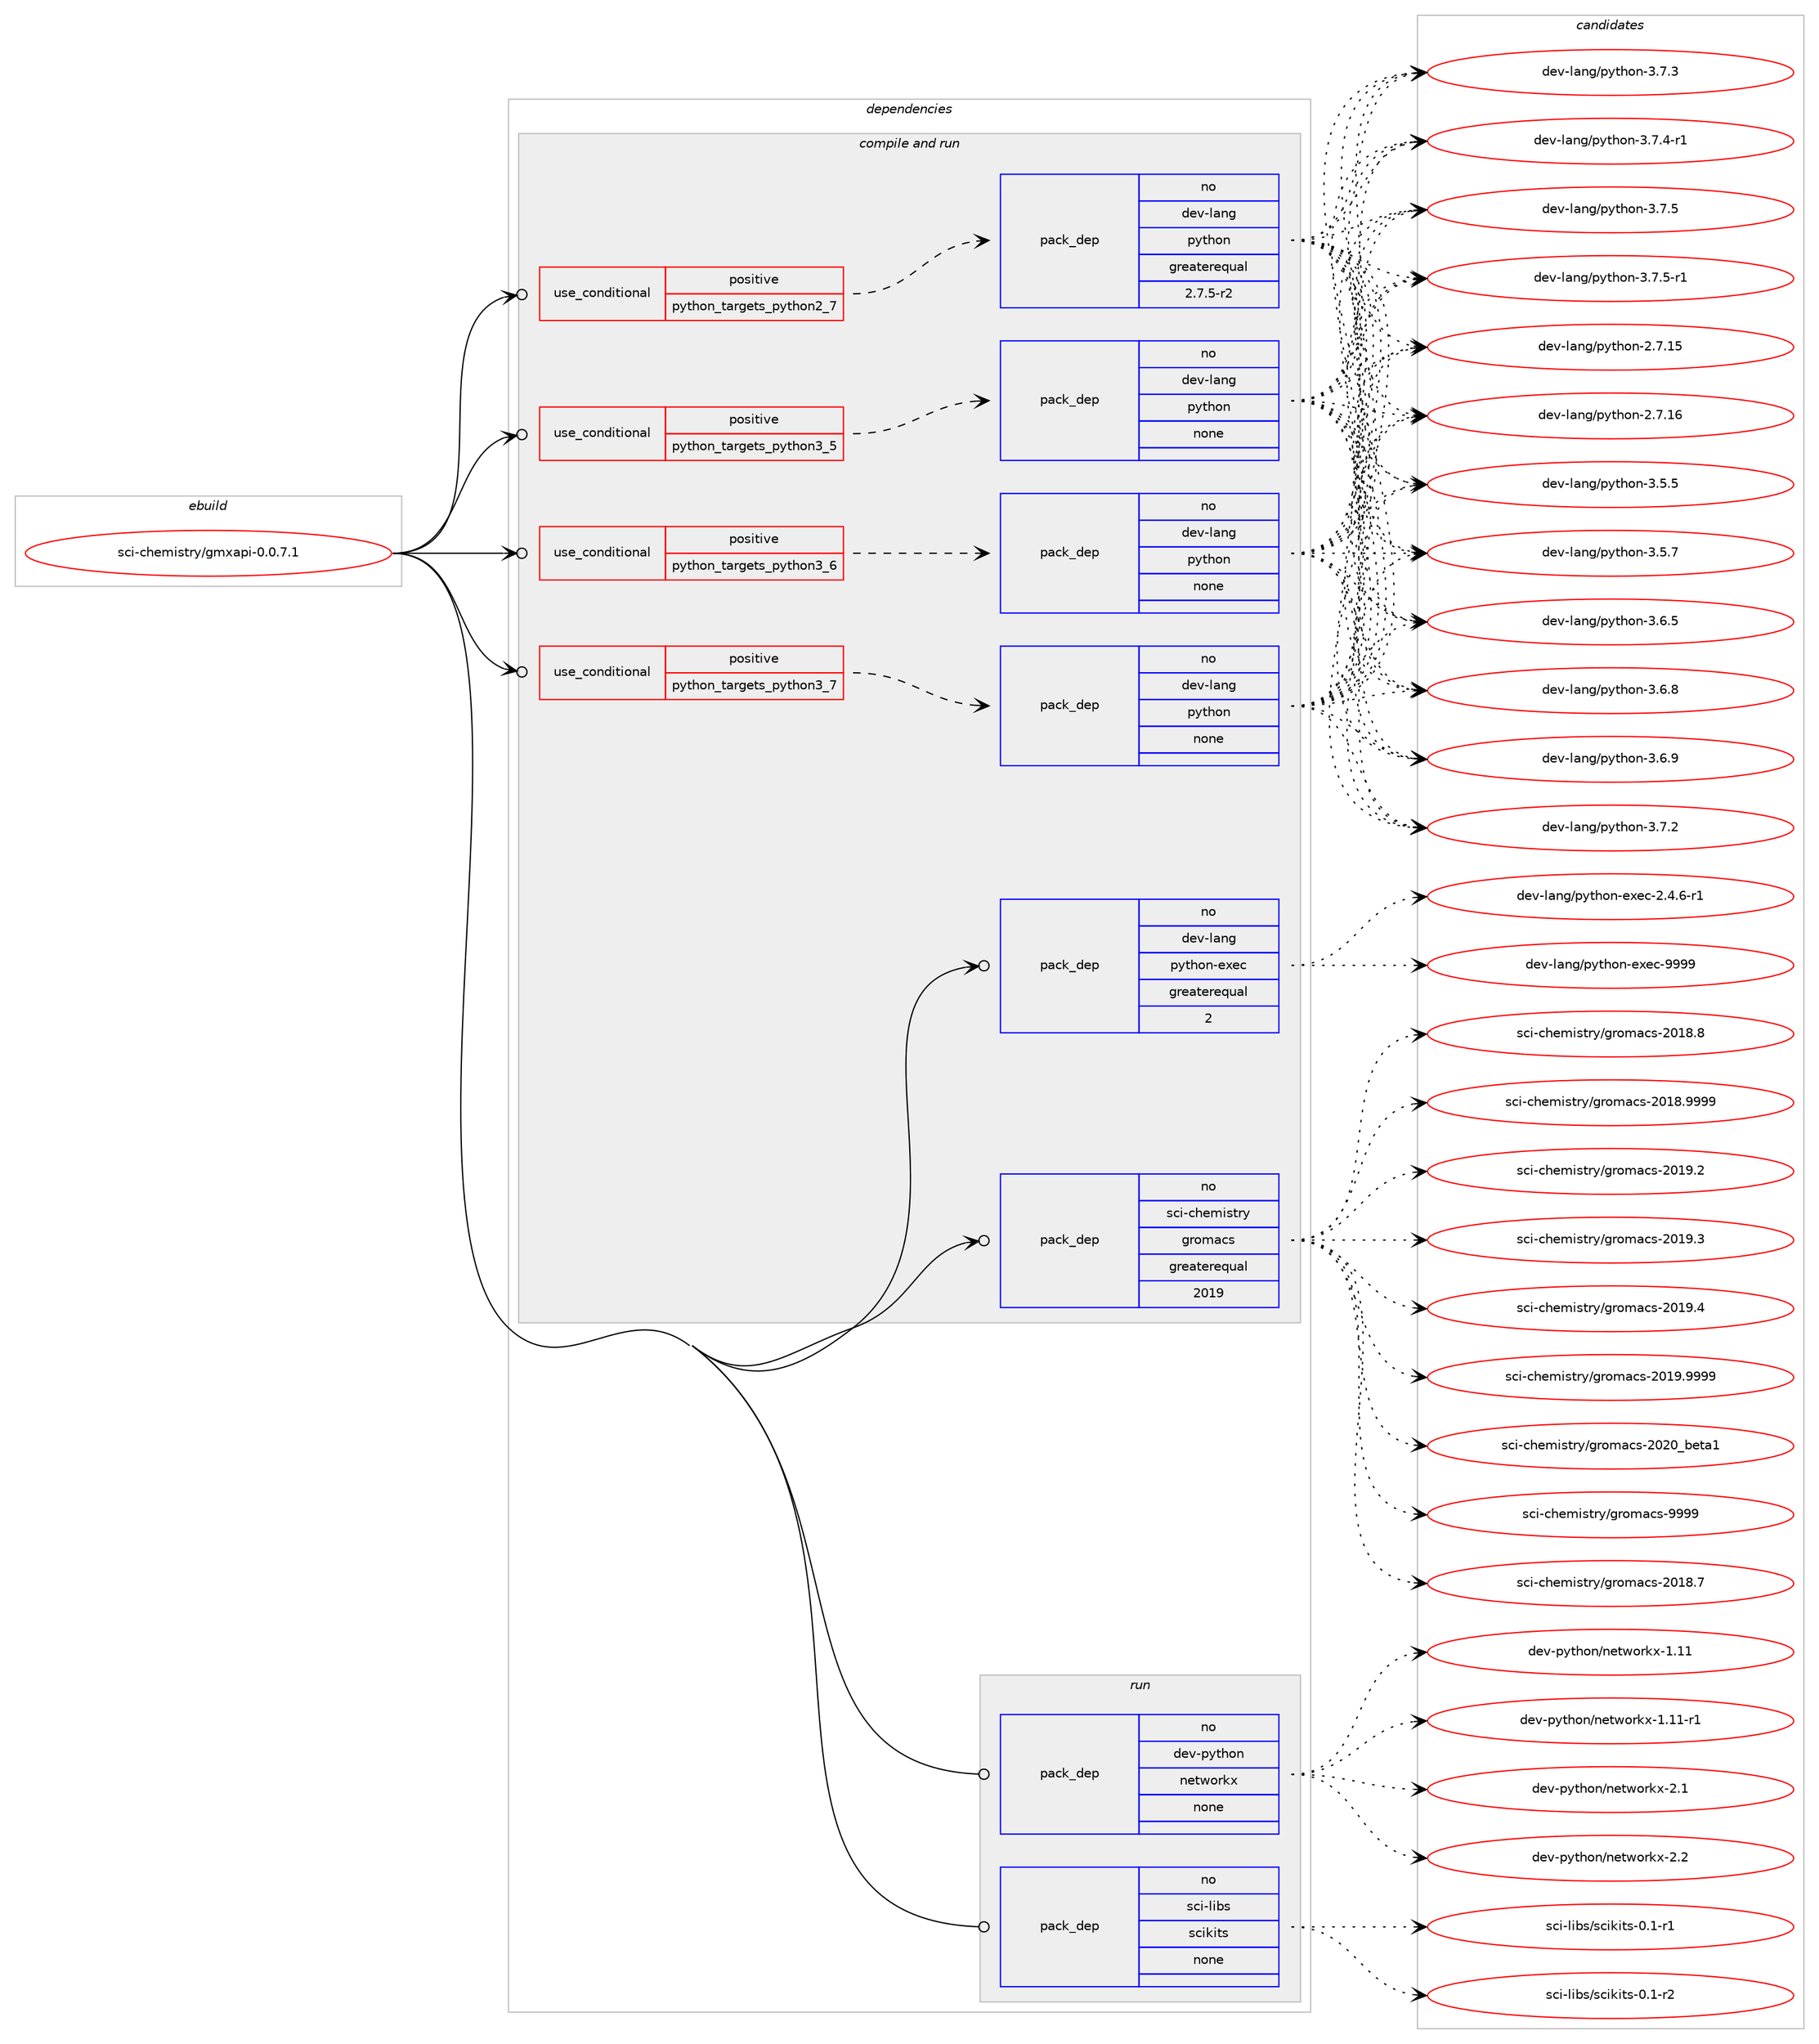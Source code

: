 digraph prolog {

# *************
# Graph options
# *************

newrank=true;
concentrate=true;
compound=true;
graph [rankdir=LR,fontname=Helvetica,fontsize=10,ranksep=1.5];#, ranksep=2.5, nodesep=0.2];
edge  [arrowhead=vee];
node  [fontname=Helvetica,fontsize=10];

# **********
# The ebuild
# **********

subgraph cluster_leftcol {
color=gray;
rank=same;
label=<<i>ebuild</i>>;
id [label="sci-chemistry/gmxapi-0.0.7.1", color=red, width=4, href="../sci-chemistry/gmxapi-0.0.7.1.svg"];
}

# ****************
# The dependencies
# ****************

subgraph cluster_midcol {
color=gray;
label=<<i>dependencies</i>>;
subgraph cluster_compile {
fillcolor="#eeeeee";
style=filled;
label=<<i>compile</i>>;
}
subgraph cluster_compileandrun {
fillcolor="#eeeeee";
style=filled;
label=<<i>compile and run</i>>;
subgraph cond206904 {
dependency851467 [label=<<TABLE BORDER="0" CELLBORDER="1" CELLSPACING="0" CELLPADDING="4"><TR><TD ROWSPAN="3" CELLPADDING="10">use_conditional</TD></TR><TR><TD>positive</TD></TR><TR><TD>python_targets_python2_7</TD></TR></TABLE>>, shape=none, color=red];
subgraph pack629526 {
dependency851468 [label=<<TABLE BORDER="0" CELLBORDER="1" CELLSPACING="0" CELLPADDING="4" WIDTH="220"><TR><TD ROWSPAN="6" CELLPADDING="30">pack_dep</TD></TR><TR><TD WIDTH="110">no</TD></TR><TR><TD>dev-lang</TD></TR><TR><TD>python</TD></TR><TR><TD>greaterequal</TD></TR><TR><TD>2.7.5-r2</TD></TR></TABLE>>, shape=none, color=blue];
}
dependency851467:e -> dependency851468:w [weight=20,style="dashed",arrowhead="vee"];
}
id:e -> dependency851467:w [weight=20,style="solid",arrowhead="odotvee"];
subgraph cond206905 {
dependency851469 [label=<<TABLE BORDER="0" CELLBORDER="1" CELLSPACING="0" CELLPADDING="4"><TR><TD ROWSPAN="3" CELLPADDING="10">use_conditional</TD></TR><TR><TD>positive</TD></TR><TR><TD>python_targets_python3_5</TD></TR></TABLE>>, shape=none, color=red];
subgraph pack629527 {
dependency851470 [label=<<TABLE BORDER="0" CELLBORDER="1" CELLSPACING="0" CELLPADDING="4" WIDTH="220"><TR><TD ROWSPAN="6" CELLPADDING="30">pack_dep</TD></TR><TR><TD WIDTH="110">no</TD></TR><TR><TD>dev-lang</TD></TR><TR><TD>python</TD></TR><TR><TD>none</TD></TR><TR><TD></TD></TR></TABLE>>, shape=none, color=blue];
}
dependency851469:e -> dependency851470:w [weight=20,style="dashed",arrowhead="vee"];
}
id:e -> dependency851469:w [weight=20,style="solid",arrowhead="odotvee"];
subgraph cond206906 {
dependency851471 [label=<<TABLE BORDER="0" CELLBORDER="1" CELLSPACING="0" CELLPADDING="4"><TR><TD ROWSPAN="3" CELLPADDING="10">use_conditional</TD></TR><TR><TD>positive</TD></TR><TR><TD>python_targets_python3_6</TD></TR></TABLE>>, shape=none, color=red];
subgraph pack629528 {
dependency851472 [label=<<TABLE BORDER="0" CELLBORDER="1" CELLSPACING="0" CELLPADDING="4" WIDTH="220"><TR><TD ROWSPAN="6" CELLPADDING="30">pack_dep</TD></TR><TR><TD WIDTH="110">no</TD></TR><TR><TD>dev-lang</TD></TR><TR><TD>python</TD></TR><TR><TD>none</TD></TR><TR><TD></TD></TR></TABLE>>, shape=none, color=blue];
}
dependency851471:e -> dependency851472:w [weight=20,style="dashed",arrowhead="vee"];
}
id:e -> dependency851471:w [weight=20,style="solid",arrowhead="odotvee"];
subgraph cond206907 {
dependency851473 [label=<<TABLE BORDER="0" CELLBORDER="1" CELLSPACING="0" CELLPADDING="4"><TR><TD ROWSPAN="3" CELLPADDING="10">use_conditional</TD></TR><TR><TD>positive</TD></TR><TR><TD>python_targets_python3_7</TD></TR></TABLE>>, shape=none, color=red];
subgraph pack629529 {
dependency851474 [label=<<TABLE BORDER="0" CELLBORDER="1" CELLSPACING="0" CELLPADDING="4" WIDTH="220"><TR><TD ROWSPAN="6" CELLPADDING="30">pack_dep</TD></TR><TR><TD WIDTH="110">no</TD></TR><TR><TD>dev-lang</TD></TR><TR><TD>python</TD></TR><TR><TD>none</TD></TR><TR><TD></TD></TR></TABLE>>, shape=none, color=blue];
}
dependency851473:e -> dependency851474:w [weight=20,style="dashed",arrowhead="vee"];
}
id:e -> dependency851473:w [weight=20,style="solid",arrowhead="odotvee"];
subgraph pack629530 {
dependency851475 [label=<<TABLE BORDER="0" CELLBORDER="1" CELLSPACING="0" CELLPADDING="4" WIDTH="220"><TR><TD ROWSPAN="6" CELLPADDING="30">pack_dep</TD></TR><TR><TD WIDTH="110">no</TD></TR><TR><TD>dev-lang</TD></TR><TR><TD>python-exec</TD></TR><TR><TD>greaterequal</TD></TR><TR><TD>2</TD></TR></TABLE>>, shape=none, color=blue];
}
id:e -> dependency851475:w [weight=20,style="solid",arrowhead="odotvee"];
subgraph pack629531 {
dependency851476 [label=<<TABLE BORDER="0" CELLBORDER="1" CELLSPACING="0" CELLPADDING="4" WIDTH="220"><TR><TD ROWSPAN="6" CELLPADDING="30">pack_dep</TD></TR><TR><TD WIDTH="110">no</TD></TR><TR><TD>sci-chemistry</TD></TR><TR><TD>gromacs</TD></TR><TR><TD>greaterequal</TD></TR><TR><TD>2019</TD></TR></TABLE>>, shape=none, color=blue];
}
id:e -> dependency851476:w [weight=20,style="solid",arrowhead="odotvee"];
}
subgraph cluster_run {
fillcolor="#eeeeee";
style=filled;
label=<<i>run</i>>;
subgraph pack629532 {
dependency851477 [label=<<TABLE BORDER="0" CELLBORDER="1" CELLSPACING="0" CELLPADDING="4" WIDTH="220"><TR><TD ROWSPAN="6" CELLPADDING="30">pack_dep</TD></TR><TR><TD WIDTH="110">no</TD></TR><TR><TD>dev-python</TD></TR><TR><TD>networkx</TD></TR><TR><TD>none</TD></TR><TR><TD></TD></TR></TABLE>>, shape=none, color=blue];
}
id:e -> dependency851477:w [weight=20,style="solid",arrowhead="odot"];
subgraph pack629533 {
dependency851478 [label=<<TABLE BORDER="0" CELLBORDER="1" CELLSPACING="0" CELLPADDING="4" WIDTH="220"><TR><TD ROWSPAN="6" CELLPADDING="30">pack_dep</TD></TR><TR><TD WIDTH="110">no</TD></TR><TR><TD>sci-libs</TD></TR><TR><TD>scikits</TD></TR><TR><TD>none</TD></TR><TR><TD></TD></TR></TABLE>>, shape=none, color=blue];
}
id:e -> dependency851478:w [weight=20,style="solid",arrowhead="odot"];
}
}

# **************
# The candidates
# **************

subgraph cluster_choices {
rank=same;
color=gray;
label=<<i>candidates</i>>;

subgraph choice629526 {
color=black;
nodesep=1;
choice10010111845108971101034711212111610411111045504655464953 [label="dev-lang/python-2.7.15", color=red, width=4,href="../dev-lang/python-2.7.15.svg"];
choice10010111845108971101034711212111610411111045504655464954 [label="dev-lang/python-2.7.16", color=red, width=4,href="../dev-lang/python-2.7.16.svg"];
choice100101118451089711010347112121116104111110455146534653 [label="dev-lang/python-3.5.5", color=red, width=4,href="../dev-lang/python-3.5.5.svg"];
choice100101118451089711010347112121116104111110455146534655 [label="dev-lang/python-3.5.7", color=red, width=4,href="../dev-lang/python-3.5.7.svg"];
choice100101118451089711010347112121116104111110455146544653 [label="dev-lang/python-3.6.5", color=red, width=4,href="../dev-lang/python-3.6.5.svg"];
choice100101118451089711010347112121116104111110455146544656 [label="dev-lang/python-3.6.8", color=red, width=4,href="../dev-lang/python-3.6.8.svg"];
choice100101118451089711010347112121116104111110455146544657 [label="dev-lang/python-3.6.9", color=red, width=4,href="../dev-lang/python-3.6.9.svg"];
choice100101118451089711010347112121116104111110455146554650 [label="dev-lang/python-3.7.2", color=red, width=4,href="../dev-lang/python-3.7.2.svg"];
choice100101118451089711010347112121116104111110455146554651 [label="dev-lang/python-3.7.3", color=red, width=4,href="../dev-lang/python-3.7.3.svg"];
choice1001011184510897110103471121211161041111104551465546524511449 [label="dev-lang/python-3.7.4-r1", color=red, width=4,href="../dev-lang/python-3.7.4-r1.svg"];
choice100101118451089711010347112121116104111110455146554653 [label="dev-lang/python-3.7.5", color=red, width=4,href="../dev-lang/python-3.7.5.svg"];
choice1001011184510897110103471121211161041111104551465546534511449 [label="dev-lang/python-3.7.5-r1", color=red, width=4,href="../dev-lang/python-3.7.5-r1.svg"];
dependency851468:e -> choice10010111845108971101034711212111610411111045504655464953:w [style=dotted,weight="100"];
dependency851468:e -> choice10010111845108971101034711212111610411111045504655464954:w [style=dotted,weight="100"];
dependency851468:e -> choice100101118451089711010347112121116104111110455146534653:w [style=dotted,weight="100"];
dependency851468:e -> choice100101118451089711010347112121116104111110455146534655:w [style=dotted,weight="100"];
dependency851468:e -> choice100101118451089711010347112121116104111110455146544653:w [style=dotted,weight="100"];
dependency851468:e -> choice100101118451089711010347112121116104111110455146544656:w [style=dotted,weight="100"];
dependency851468:e -> choice100101118451089711010347112121116104111110455146544657:w [style=dotted,weight="100"];
dependency851468:e -> choice100101118451089711010347112121116104111110455146554650:w [style=dotted,weight="100"];
dependency851468:e -> choice100101118451089711010347112121116104111110455146554651:w [style=dotted,weight="100"];
dependency851468:e -> choice1001011184510897110103471121211161041111104551465546524511449:w [style=dotted,weight="100"];
dependency851468:e -> choice100101118451089711010347112121116104111110455146554653:w [style=dotted,weight="100"];
dependency851468:e -> choice1001011184510897110103471121211161041111104551465546534511449:w [style=dotted,weight="100"];
}
subgraph choice629527 {
color=black;
nodesep=1;
choice10010111845108971101034711212111610411111045504655464953 [label="dev-lang/python-2.7.15", color=red, width=4,href="../dev-lang/python-2.7.15.svg"];
choice10010111845108971101034711212111610411111045504655464954 [label="dev-lang/python-2.7.16", color=red, width=4,href="../dev-lang/python-2.7.16.svg"];
choice100101118451089711010347112121116104111110455146534653 [label="dev-lang/python-3.5.5", color=red, width=4,href="../dev-lang/python-3.5.5.svg"];
choice100101118451089711010347112121116104111110455146534655 [label="dev-lang/python-3.5.7", color=red, width=4,href="../dev-lang/python-3.5.7.svg"];
choice100101118451089711010347112121116104111110455146544653 [label="dev-lang/python-3.6.5", color=red, width=4,href="../dev-lang/python-3.6.5.svg"];
choice100101118451089711010347112121116104111110455146544656 [label="dev-lang/python-3.6.8", color=red, width=4,href="../dev-lang/python-3.6.8.svg"];
choice100101118451089711010347112121116104111110455146544657 [label="dev-lang/python-3.6.9", color=red, width=4,href="../dev-lang/python-3.6.9.svg"];
choice100101118451089711010347112121116104111110455146554650 [label="dev-lang/python-3.7.2", color=red, width=4,href="../dev-lang/python-3.7.2.svg"];
choice100101118451089711010347112121116104111110455146554651 [label="dev-lang/python-3.7.3", color=red, width=4,href="../dev-lang/python-3.7.3.svg"];
choice1001011184510897110103471121211161041111104551465546524511449 [label="dev-lang/python-3.7.4-r1", color=red, width=4,href="../dev-lang/python-3.7.4-r1.svg"];
choice100101118451089711010347112121116104111110455146554653 [label="dev-lang/python-3.7.5", color=red, width=4,href="../dev-lang/python-3.7.5.svg"];
choice1001011184510897110103471121211161041111104551465546534511449 [label="dev-lang/python-3.7.5-r1", color=red, width=4,href="../dev-lang/python-3.7.5-r1.svg"];
dependency851470:e -> choice10010111845108971101034711212111610411111045504655464953:w [style=dotted,weight="100"];
dependency851470:e -> choice10010111845108971101034711212111610411111045504655464954:w [style=dotted,weight="100"];
dependency851470:e -> choice100101118451089711010347112121116104111110455146534653:w [style=dotted,weight="100"];
dependency851470:e -> choice100101118451089711010347112121116104111110455146534655:w [style=dotted,weight="100"];
dependency851470:e -> choice100101118451089711010347112121116104111110455146544653:w [style=dotted,weight="100"];
dependency851470:e -> choice100101118451089711010347112121116104111110455146544656:w [style=dotted,weight="100"];
dependency851470:e -> choice100101118451089711010347112121116104111110455146544657:w [style=dotted,weight="100"];
dependency851470:e -> choice100101118451089711010347112121116104111110455146554650:w [style=dotted,weight="100"];
dependency851470:e -> choice100101118451089711010347112121116104111110455146554651:w [style=dotted,weight="100"];
dependency851470:e -> choice1001011184510897110103471121211161041111104551465546524511449:w [style=dotted,weight="100"];
dependency851470:e -> choice100101118451089711010347112121116104111110455146554653:w [style=dotted,weight="100"];
dependency851470:e -> choice1001011184510897110103471121211161041111104551465546534511449:w [style=dotted,weight="100"];
}
subgraph choice629528 {
color=black;
nodesep=1;
choice10010111845108971101034711212111610411111045504655464953 [label="dev-lang/python-2.7.15", color=red, width=4,href="../dev-lang/python-2.7.15.svg"];
choice10010111845108971101034711212111610411111045504655464954 [label="dev-lang/python-2.7.16", color=red, width=4,href="../dev-lang/python-2.7.16.svg"];
choice100101118451089711010347112121116104111110455146534653 [label="dev-lang/python-3.5.5", color=red, width=4,href="../dev-lang/python-3.5.5.svg"];
choice100101118451089711010347112121116104111110455146534655 [label="dev-lang/python-3.5.7", color=red, width=4,href="../dev-lang/python-3.5.7.svg"];
choice100101118451089711010347112121116104111110455146544653 [label="dev-lang/python-3.6.5", color=red, width=4,href="../dev-lang/python-3.6.5.svg"];
choice100101118451089711010347112121116104111110455146544656 [label="dev-lang/python-3.6.8", color=red, width=4,href="../dev-lang/python-3.6.8.svg"];
choice100101118451089711010347112121116104111110455146544657 [label="dev-lang/python-3.6.9", color=red, width=4,href="../dev-lang/python-3.6.9.svg"];
choice100101118451089711010347112121116104111110455146554650 [label="dev-lang/python-3.7.2", color=red, width=4,href="../dev-lang/python-3.7.2.svg"];
choice100101118451089711010347112121116104111110455146554651 [label="dev-lang/python-3.7.3", color=red, width=4,href="../dev-lang/python-3.7.3.svg"];
choice1001011184510897110103471121211161041111104551465546524511449 [label="dev-lang/python-3.7.4-r1", color=red, width=4,href="../dev-lang/python-3.7.4-r1.svg"];
choice100101118451089711010347112121116104111110455146554653 [label="dev-lang/python-3.7.5", color=red, width=4,href="../dev-lang/python-3.7.5.svg"];
choice1001011184510897110103471121211161041111104551465546534511449 [label="dev-lang/python-3.7.5-r1", color=red, width=4,href="../dev-lang/python-3.7.5-r1.svg"];
dependency851472:e -> choice10010111845108971101034711212111610411111045504655464953:w [style=dotted,weight="100"];
dependency851472:e -> choice10010111845108971101034711212111610411111045504655464954:w [style=dotted,weight="100"];
dependency851472:e -> choice100101118451089711010347112121116104111110455146534653:w [style=dotted,weight="100"];
dependency851472:e -> choice100101118451089711010347112121116104111110455146534655:w [style=dotted,weight="100"];
dependency851472:e -> choice100101118451089711010347112121116104111110455146544653:w [style=dotted,weight="100"];
dependency851472:e -> choice100101118451089711010347112121116104111110455146544656:w [style=dotted,weight="100"];
dependency851472:e -> choice100101118451089711010347112121116104111110455146544657:w [style=dotted,weight="100"];
dependency851472:e -> choice100101118451089711010347112121116104111110455146554650:w [style=dotted,weight="100"];
dependency851472:e -> choice100101118451089711010347112121116104111110455146554651:w [style=dotted,weight="100"];
dependency851472:e -> choice1001011184510897110103471121211161041111104551465546524511449:w [style=dotted,weight="100"];
dependency851472:e -> choice100101118451089711010347112121116104111110455146554653:w [style=dotted,weight="100"];
dependency851472:e -> choice1001011184510897110103471121211161041111104551465546534511449:w [style=dotted,weight="100"];
}
subgraph choice629529 {
color=black;
nodesep=1;
choice10010111845108971101034711212111610411111045504655464953 [label="dev-lang/python-2.7.15", color=red, width=4,href="../dev-lang/python-2.7.15.svg"];
choice10010111845108971101034711212111610411111045504655464954 [label="dev-lang/python-2.7.16", color=red, width=4,href="../dev-lang/python-2.7.16.svg"];
choice100101118451089711010347112121116104111110455146534653 [label="dev-lang/python-3.5.5", color=red, width=4,href="../dev-lang/python-3.5.5.svg"];
choice100101118451089711010347112121116104111110455146534655 [label="dev-lang/python-3.5.7", color=red, width=4,href="../dev-lang/python-3.5.7.svg"];
choice100101118451089711010347112121116104111110455146544653 [label="dev-lang/python-3.6.5", color=red, width=4,href="../dev-lang/python-3.6.5.svg"];
choice100101118451089711010347112121116104111110455146544656 [label="dev-lang/python-3.6.8", color=red, width=4,href="../dev-lang/python-3.6.8.svg"];
choice100101118451089711010347112121116104111110455146544657 [label="dev-lang/python-3.6.9", color=red, width=4,href="../dev-lang/python-3.6.9.svg"];
choice100101118451089711010347112121116104111110455146554650 [label="dev-lang/python-3.7.2", color=red, width=4,href="../dev-lang/python-3.7.2.svg"];
choice100101118451089711010347112121116104111110455146554651 [label="dev-lang/python-3.7.3", color=red, width=4,href="../dev-lang/python-3.7.3.svg"];
choice1001011184510897110103471121211161041111104551465546524511449 [label="dev-lang/python-3.7.4-r1", color=red, width=4,href="../dev-lang/python-3.7.4-r1.svg"];
choice100101118451089711010347112121116104111110455146554653 [label="dev-lang/python-3.7.5", color=red, width=4,href="../dev-lang/python-3.7.5.svg"];
choice1001011184510897110103471121211161041111104551465546534511449 [label="dev-lang/python-3.7.5-r1", color=red, width=4,href="../dev-lang/python-3.7.5-r1.svg"];
dependency851474:e -> choice10010111845108971101034711212111610411111045504655464953:w [style=dotted,weight="100"];
dependency851474:e -> choice10010111845108971101034711212111610411111045504655464954:w [style=dotted,weight="100"];
dependency851474:e -> choice100101118451089711010347112121116104111110455146534653:w [style=dotted,weight="100"];
dependency851474:e -> choice100101118451089711010347112121116104111110455146534655:w [style=dotted,weight="100"];
dependency851474:e -> choice100101118451089711010347112121116104111110455146544653:w [style=dotted,weight="100"];
dependency851474:e -> choice100101118451089711010347112121116104111110455146544656:w [style=dotted,weight="100"];
dependency851474:e -> choice100101118451089711010347112121116104111110455146544657:w [style=dotted,weight="100"];
dependency851474:e -> choice100101118451089711010347112121116104111110455146554650:w [style=dotted,weight="100"];
dependency851474:e -> choice100101118451089711010347112121116104111110455146554651:w [style=dotted,weight="100"];
dependency851474:e -> choice1001011184510897110103471121211161041111104551465546524511449:w [style=dotted,weight="100"];
dependency851474:e -> choice100101118451089711010347112121116104111110455146554653:w [style=dotted,weight="100"];
dependency851474:e -> choice1001011184510897110103471121211161041111104551465546534511449:w [style=dotted,weight="100"];
}
subgraph choice629530 {
color=black;
nodesep=1;
choice10010111845108971101034711212111610411111045101120101994550465246544511449 [label="dev-lang/python-exec-2.4.6-r1", color=red, width=4,href="../dev-lang/python-exec-2.4.6-r1.svg"];
choice10010111845108971101034711212111610411111045101120101994557575757 [label="dev-lang/python-exec-9999", color=red, width=4,href="../dev-lang/python-exec-9999.svg"];
dependency851475:e -> choice10010111845108971101034711212111610411111045101120101994550465246544511449:w [style=dotted,weight="100"];
dependency851475:e -> choice10010111845108971101034711212111610411111045101120101994557575757:w [style=dotted,weight="100"];
}
subgraph choice629531 {
color=black;
nodesep=1;
choice11599105459910410110910511511611412147103114111109979911545504849564655 [label="sci-chemistry/gromacs-2018.7", color=red, width=4,href="../sci-chemistry/gromacs-2018.7.svg"];
choice11599105459910410110910511511611412147103114111109979911545504849564656 [label="sci-chemistry/gromacs-2018.8", color=red, width=4,href="../sci-chemistry/gromacs-2018.8.svg"];
choice11599105459910410110910511511611412147103114111109979911545504849564657575757 [label="sci-chemistry/gromacs-2018.9999", color=red, width=4,href="../sci-chemistry/gromacs-2018.9999.svg"];
choice11599105459910410110910511511611412147103114111109979911545504849574650 [label="sci-chemistry/gromacs-2019.2", color=red, width=4,href="../sci-chemistry/gromacs-2019.2.svg"];
choice11599105459910410110910511511611412147103114111109979911545504849574651 [label="sci-chemistry/gromacs-2019.3", color=red, width=4,href="../sci-chemistry/gromacs-2019.3.svg"];
choice11599105459910410110910511511611412147103114111109979911545504849574652 [label="sci-chemistry/gromacs-2019.4", color=red, width=4,href="../sci-chemistry/gromacs-2019.4.svg"];
choice11599105459910410110910511511611412147103114111109979911545504849574657575757 [label="sci-chemistry/gromacs-2019.9999", color=red, width=4,href="../sci-chemistry/gromacs-2019.9999.svg"];
choice115991054599104101109105115116114121471031141111099799115455048504895981011169749 [label="sci-chemistry/gromacs-2020_beta1", color=red, width=4,href="../sci-chemistry/gromacs-2020_beta1.svg"];
choice1159910545991041011091051151161141214710311411110997991154557575757 [label="sci-chemistry/gromacs-9999", color=red, width=4,href="../sci-chemistry/gromacs-9999.svg"];
dependency851476:e -> choice11599105459910410110910511511611412147103114111109979911545504849564655:w [style=dotted,weight="100"];
dependency851476:e -> choice11599105459910410110910511511611412147103114111109979911545504849564656:w [style=dotted,weight="100"];
dependency851476:e -> choice11599105459910410110910511511611412147103114111109979911545504849564657575757:w [style=dotted,weight="100"];
dependency851476:e -> choice11599105459910410110910511511611412147103114111109979911545504849574650:w [style=dotted,weight="100"];
dependency851476:e -> choice11599105459910410110910511511611412147103114111109979911545504849574651:w [style=dotted,weight="100"];
dependency851476:e -> choice11599105459910410110910511511611412147103114111109979911545504849574652:w [style=dotted,weight="100"];
dependency851476:e -> choice11599105459910410110910511511611412147103114111109979911545504849574657575757:w [style=dotted,weight="100"];
dependency851476:e -> choice115991054599104101109105115116114121471031141111099799115455048504895981011169749:w [style=dotted,weight="100"];
dependency851476:e -> choice1159910545991041011091051151161141214710311411110997991154557575757:w [style=dotted,weight="100"];
}
subgraph choice629532 {
color=black;
nodesep=1;
choice10010111845112121116104111110471101011161191111141071204549464949 [label="dev-python/networkx-1.11", color=red, width=4,href="../dev-python/networkx-1.11.svg"];
choice100101118451121211161041111104711010111611911111410712045494649494511449 [label="dev-python/networkx-1.11-r1", color=red, width=4,href="../dev-python/networkx-1.11-r1.svg"];
choice100101118451121211161041111104711010111611911111410712045504649 [label="dev-python/networkx-2.1", color=red, width=4,href="../dev-python/networkx-2.1.svg"];
choice100101118451121211161041111104711010111611911111410712045504650 [label="dev-python/networkx-2.2", color=red, width=4,href="../dev-python/networkx-2.2.svg"];
dependency851477:e -> choice10010111845112121116104111110471101011161191111141071204549464949:w [style=dotted,weight="100"];
dependency851477:e -> choice100101118451121211161041111104711010111611911111410712045494649494511449:w [style=dotted,weight="100"];
dependency851477:e -> choice100101118451121211161041111104711010111611911111410712045504649:w [style=dotted,weight="100"];
dependency851477:e -> choice100101118451121211161041111104711010111611911111410712045504650:w [style=dotted,weight="100"];
}
subgraph choice629533 {
color=black;
nodesep=1;
choice1159910545108105981154711599105107105116115454846494511449 [label="sci-libs/scikits-0.1-r1", color=red, width=4,href="../sci-libs/scikits-0.1-r1.svg"];
choice1159910545108105981154711599105107105116115454846494511450 [label="sci-libs/scikits-0.1-r2", color=red, width=4,href="../sci-libs/scikits-0.1-r2.svg"];
dependency851478:e -> choice1159910545108105981154711599105107105116115454846494511449:w [style=dotted,weight="100"];
dependency851478:e -> choice1159910545108105981154711599105107105116115454846494511450:w [style=dotted,weight="100"];
}
}

}
